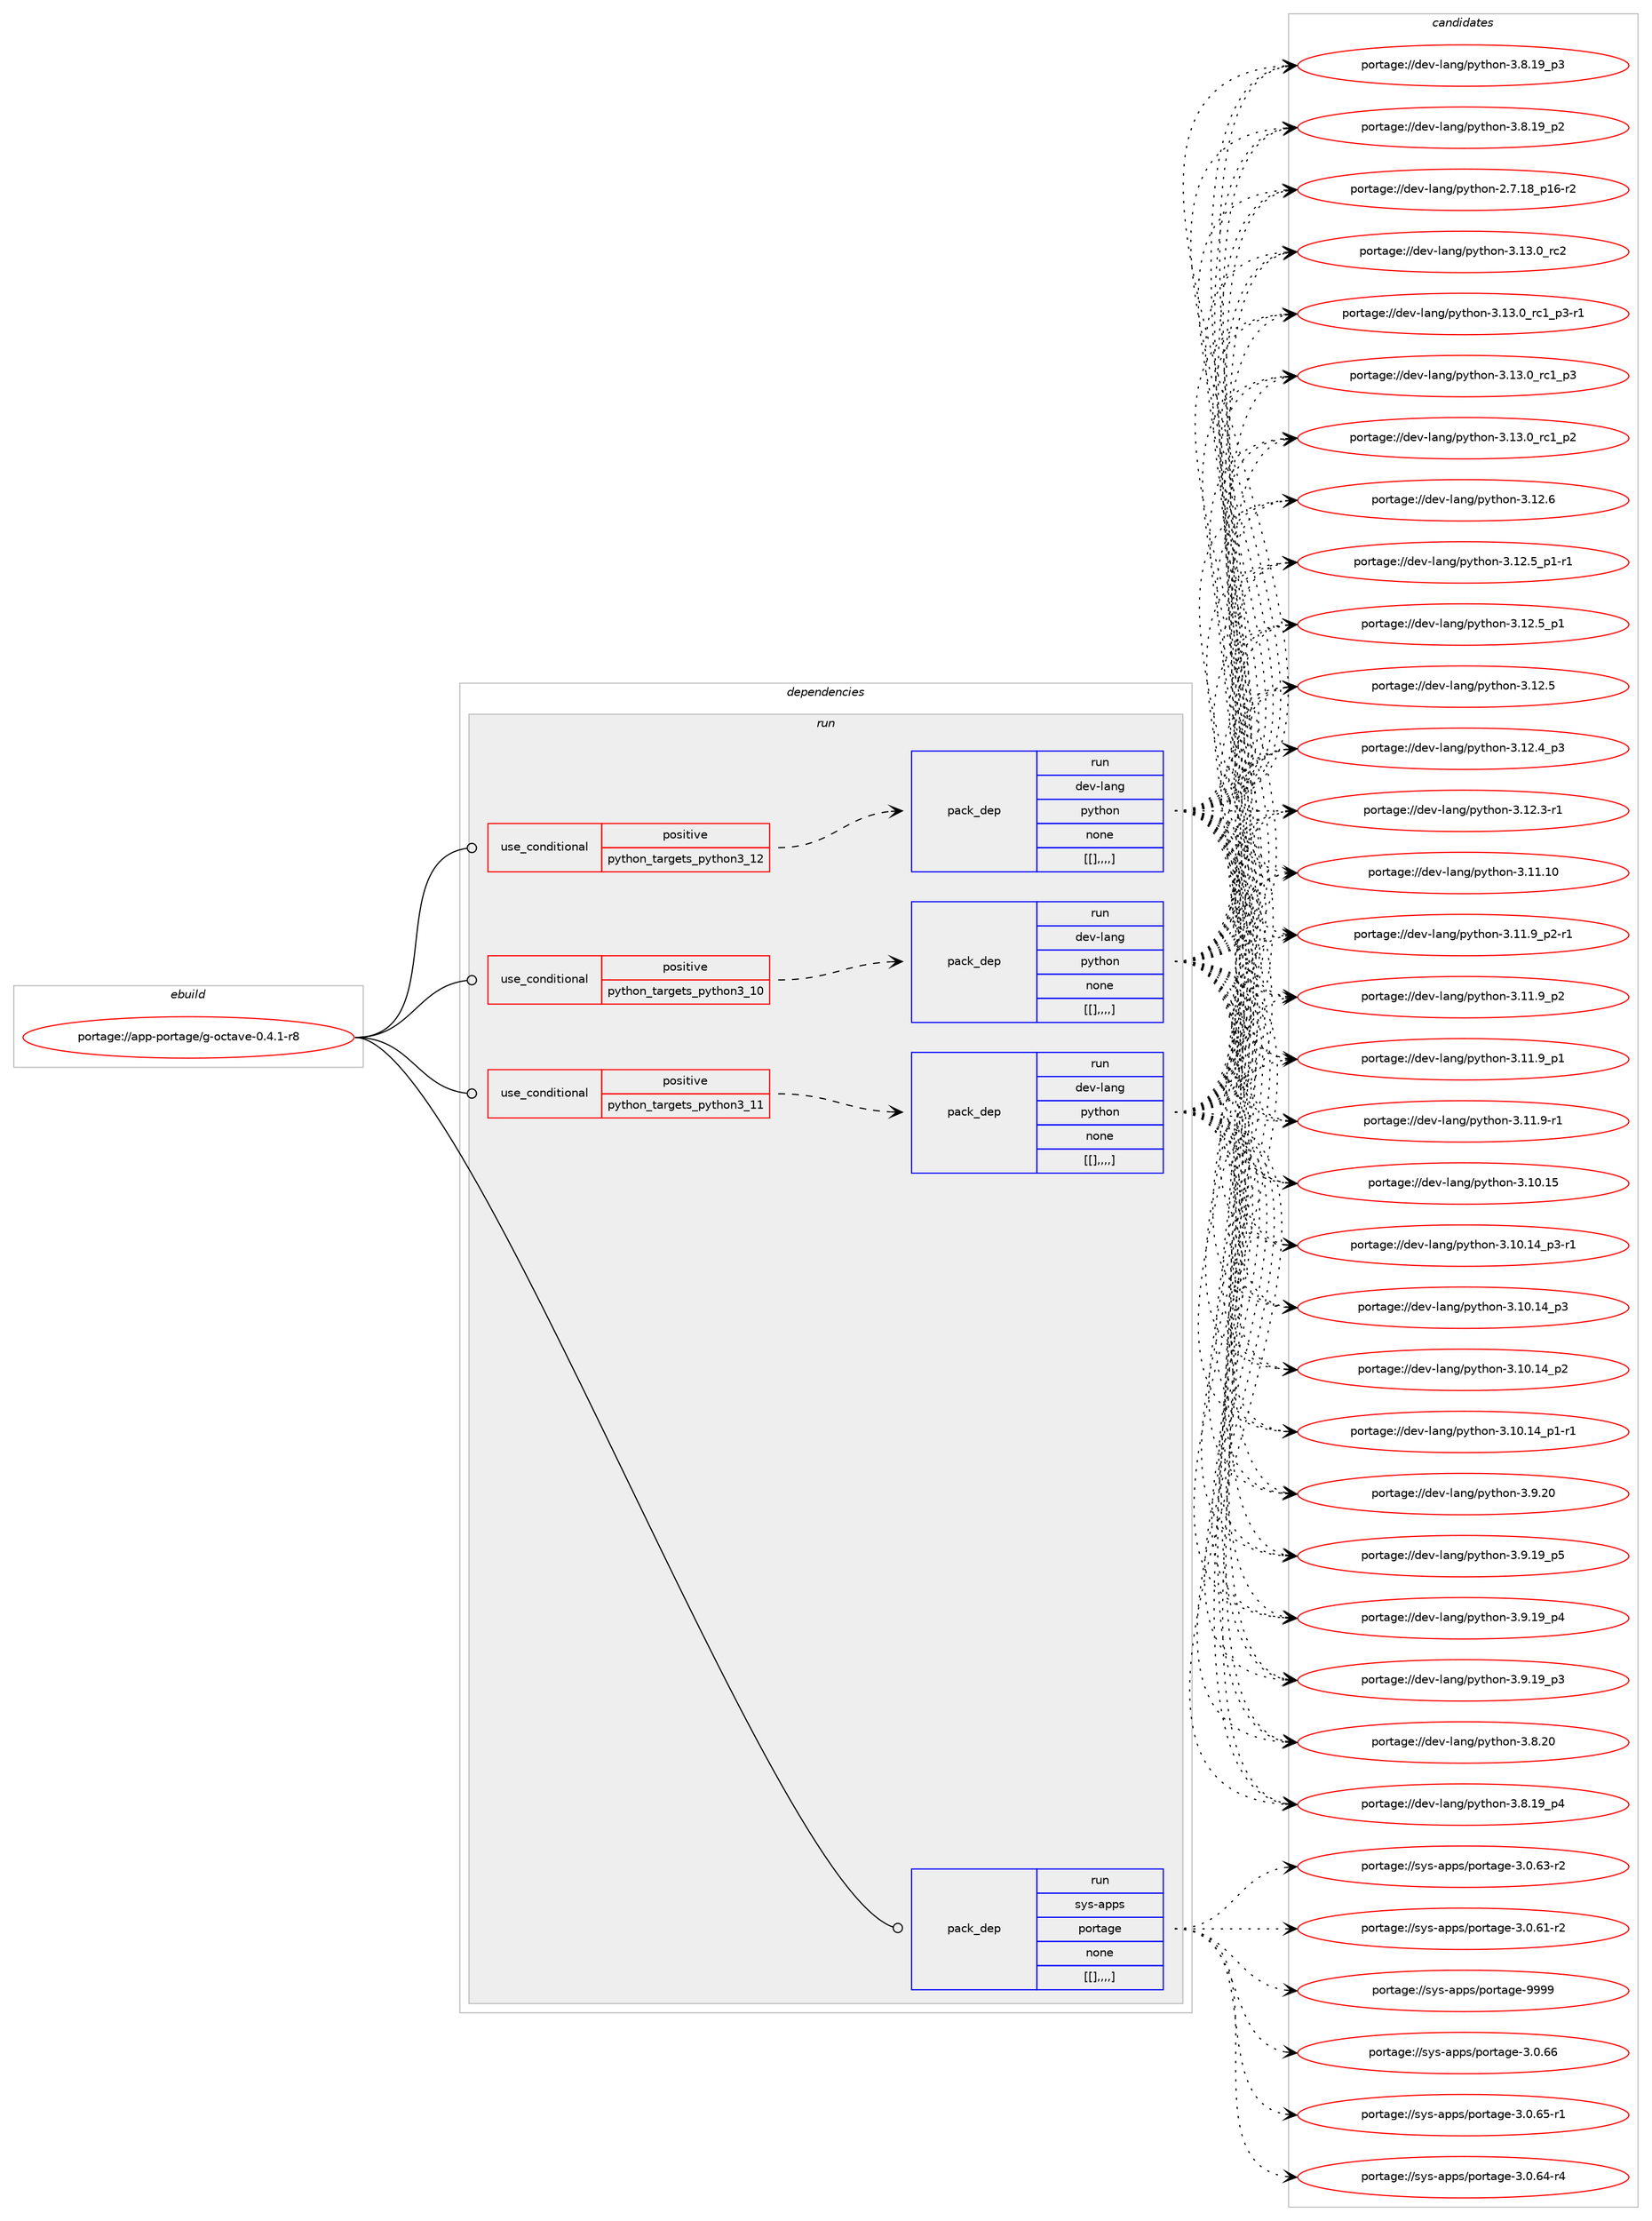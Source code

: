 digraph prolog {

# *************
# Graph options
# *************

newrank=true;
concentrate=true;
compound=true;
graph [rankdir=LR,fontname=Helvetica,fontsize=10,ranksep=1.5];#, ranksep=2.5, nodesep=0.2];
edge  [arrowhead=vee];
node  [fontname=Helvetica,fontsize=10];

# **********
# The ebuild
# **********

subgraph cluster_leftcol {
color=gray;
label=<<i>ebuild</i>>;
id [label="portage://app-portage/g-octave-0.4.1-r8", color=red, width=4, href="../app-portage/g-octave-0.4.1-r8.svg"];
}

# ****************
# The dependencies
# ****************

subgraph cluster_midcol {
color=gray;
label=<<i>dependencies</i>>;
subgraph cluster_compile {
fillcolor="#eeeeee";
style=filled;
label=<<i>compile</i>>;
}
subgraph cluster_compileandrun {
fillcolor="#eeeeee";
style=filled;
label=<<i>compile and run</i>>;
}
subgraph cluster_run {
fillcolor="#eeeeee";
style=filled;
label=<<i>run</i>>;
subgraph cond14195 {
dependency50947 [label=<<TABLE BORDER="0" CELLBORDER="1" CELLSPACING="0" CELLPADDING="4"><TR><TD ROWSPAN="3" CELLPADDING="10">use_conditional</TD></TR><TR><TD>positive</TD></TR><TR><TD>python_targets_python3_10</TD></TR></TABLE>>, shape=none, color=red];
subgraph pack36292 {
dependency50948 [label=<<TABLE BORDER="0" CELLBORDER="1" CELLSPACING="0" CELLPADDING="4" WIDTH="220"><TR><TD ROWSPAN="6" CELLPADDING="30">pack_dep</TD></TR><TR><TD WIDTH="110">run</TD></TR><TR><TD>dev-lang</TD></TR><TR><TD>python</TD></TR><TR><TD>none</TD></TR><TR><TD>[[],,,,]</TD></TR></TABLE>>, shape=none, color=blue];
}
dependency50947:e -> dependency50948:w [weight=20,style="dashed",arrowhead="vee"];
}
id:e -> dependency50947:w [weight=20,style="solid",arrowhead="odot"];
subgraph cond14196 {
dependency50949 [label=<<TABLE BORDER="0" CELLBORDER="1" CELLSPACING="0" CELLPADDING="4"><TR><TD ROWSPAN="3" CELLPADDING="10">use_conditional</TD></TR><TR><TD>positive</TD></TR><TR><TD>python_targets_python3_11</TD></TR></TABLE>>, shape=none, color=red];
subgraph pack36293 {
dependency50950 [label=<<TABLE BORDER="0" CELLBORDER="1" CELLSPACING="0" CELLPADDING="4" WIDTH="220"><TR><TD ROWSPAN="6" CELLPADDING="30">pack_dep</TD></TR><TR><TD WIDTH="110">run</TD></TR><TR><TD>dev-lang</TD></TR><TR><TD>python</TD></TR><TR><TD>none</TD></TR><TR><TD>[[],,,,]</TD></TR></TABLE>>, shape=none, color=blue];
}
dependency50949:e -> dependency50950:w [weight=20,style="dashed",arrowhead="vee"];
}
id:e -> dependency50949:w [weight=20,style="solid",arrowhead="odot"];
subgraph cond14197 {
dependency50951 [label=<<TABLE BORDER="0" CELLBORDER="1" CELLSPACING="0" CELLPADDING="4"><TR><TD ROWSPAN="3" CELLPADDING="10">use_conditional</TD></TR><TR><TD>positive</TD></TR><TR><TD>python_targets_python3_12</TD></TR></TABLE>>, shape=none, color=red];
subgraph pack36294 {
dependency50952 [label=<<TABLE BORDER="0" CELLBORDER="1" CELLSPACING="0" CELLPADDING="4" WIDTH="220"><TR><TD ROWSPAN="6" CELLPADDING="30">pack_dep</TD></TR><TR><TD WIDTH="110">run</TD></TR><TR><TD>dev-lang</TD></TR><TR><TD>python</TD></TR><TR><TD>none</TD></TR><TR><TD>[[],,,,]</TD></TR></TABLE>>, shape=none, color=blue];
}
dependency50951:e -> dependency50952:w [weight=20,style="dashed",arrowhead="vee"];
}
id:e -> dependency50951:w [weight=20,style="solid",arrowhead="odot"];
subgraph pack36295 {
dependency50953 [label=<<TABLE BORDER="0" CELLBORDER="1" CELLSPACING="0" CELLPADDING="4" WIDTH="220"><TR><TD ROWSPAN="6" CELLPADDING="30">pack_dep</TD></TR><TR><TD WIDTH="110">run</TD></TR><TR><TD>sys-apps</TD></TR><TR><TD>portage</TD></TR><TR><TD>none</TD></TR><TR><TD>[[],,,,]</TD></TR></TABLE>>, shape=none, color=blue];
}
id:e -> dependency50953:w [weight=20,style="solid",arrowhead="odot"];
}
}

# **************
# The candidates
# **************

subgraph cluster_choices {
rank=same;
color=gray;
label=<<i>candidates</i>>;

subgraph choice36292 {
color=black;
nodesep=1;
choice10010111845108971101034711212111610411111045514649514648951149950 [label="portage://dev-lang/python-3.13.0_rc2", color=red, width=4,href="../dev-lang/python-3.13.0_rc2.svg"];
choice1001011184510897110103471121211161041111104551464951464895114994995112514511449 [label="portage://dev-lang/python-3.13.0_rc1_p3-r1", color=red, width=4,href="../dev-lang/python-3.13.0_rc1_p3-r1.svg"];
choice100101118451089711010347112121116104111110455146495146489511499499511251 [label="portage://dev-lang/python-3.13.0_rc1_p3", color=red, width=4,href="../dev-lang/python-3.13.0_rc1_p3.svg"];
choice100101118451089711010347112121116104111110455146495146489511499499511250 [label="portage://dev-lang/python-3.13.0_rc1_p2", color=red, width=4,href="../dev-lang/python-3.13.0_rc1_p2.svg"];
choice10010111845108971101034711212111610411111045514649504654 [label="portage://dev-lang/python-3.12.6", color=red, width=4,href="../dev-lang/python-3.12.6.svg"];
choice1001011184510897110103471121211161041111104551464950465395112494511449 [label="portage://dev-lang/python-3.12.5_p1-r1", color=red, width=4,href="../dev-lang/python-3.12.5_p1-r1.svg"];
choice100101118451089711010347112121116104111110455146495046539511249 [label="portage://dev-lang/python-3.12.5_p1", color=red, width=4,href="../dev-lang/python-3.12.5_p1.svg"];
choice10010111845108971101034711212111610411111045514649504653 [label="portage://dev-lang/python-3.12.5", color=red, width=4,href="../dev-lang/python-3.12.5.svg"];
choice100101118451089711010347112121116104111110455146495046529511251 [label="portage://dev-lang/python-3.12.4_p3", color=red, width=4,href="../dev-lang/python-3.12.4_p3.svg"];
choice100101118451089711010347112121116104111110455146495046514511449 [label="portage://dev-lang/python-3.12.3-r1", color=red, width=4,href="../dev-lang/python-3.12.3-r1.svg"];
choice1001011184510897110103471121211161041111104551464949464948 [label="portage://dev-lang/python-3.11.10", color=red, width=4,href="../dev-lang/python-3.11.10.svg"];
choice1001011184510897110103471121211161041111104551464949465795112504511449 [label="portage://dev-lang/python-3.11.9_p2-r1", color=red, width=4,href="../dev-lang/python-3.11.9_p2-r1.svg"];
choice100101118451089711010347112121116104111110455146494946579511250 [label="portage://dev-lang/python-3.11.9_p2", color=red, width=4,href="../dev-lang/python-3.11.9_p2.svg"];
choice100101118451089711010347112121116104111110455146494946579511249 [label="portage://dev-lang/python-3.11.9_p1", color=red, width=4,href="../dev-lang/python-3.11.9_p1.svg"];
choice100101118451089711010347112121116104111110455146494946574511449 [label="portage://dev-lang/python-3.11.9-r1", color=red, width=4,href="../dev-lang/python-3.11.9-r1.svg"];
choice1001011184510897110103471121211161041111104551464948464953 [label="portage://dev-lang/python-3.10.15", color=red, width=4,href="../dev-lang/python-3.10.15.svg"];
choice100101118451089711010347112121116104111110455146494846495295112514511449 [label="portage://dev-lang/python-3.10.14_p3-r1", color=red, width=4,href="../dev-lang/python-3.10.14_p3-r1.svg"];
choice10010111845108971101034711212111610411111045514649484649529511251 [label="portage://dev-lang/python-3.10.14_p3", color=red, width=4,href="../dev-lang/python-3.10.14_p3.svg"];
choice10010111845108971101034711212111610411111045514649484649529511250 [label="portage://dev-lang/python-3.10.14_p2", color=red, width=4,href="../dev-lang/python-3.10.14_p2.svg"];
choice100101118451089711010347112121116104111110455146494846495295112494511449 [label="portage://dev-lang/python-3.10.14_p1-r1", color=red, width=4,href="../dev-lang/python-3.10.14_p1-r1.svg"];
choice10010111845108971101034711212111610411111045514657465048 [label="portage://dev-lang/python-3.9.20", color=red, width=4,href="../dev-lang/python-3.9.20.svg"];
choice100101118451089711010347112121116104111110455146574649579511253 [label="portage://dev-lang/python-3.9.19_p5", color=red, width=4,href="../dev-lang/python-3.9.19_p5.svg"];
choice100101118451089711010347112121116104111110455146574649579511252 [label="portage://dev-lang/python-3.9.19_p4", color=red, width=4,href="../dev-lang/python-3.9.19_p4.svg"];
choice100101118451089711010347112121116104111110455146574649579511251 [label="portage://dev-lang/python-3.9.19_p3", color=red, width=4,href="../dev-lang/python-3.9.19_p3.svg"];
choice10010111845108971101034711212111610411111045514656465048 [label="portage://dev-lang/python-3.8.20", color=red, width=4,href="../dev-lang/python-3.8.20.svg"];
choice100101118451089711010347112121116104111110455146564649579511252 [label="portage://dev-lang/python-3.8.19_p4", color=red, width=4,href="../dev-lang/python-3.8.19_p4.svg"];
choice100101118451089711010347112121116104111110455146564649579511251 [label="portage://dev-lang/python-3.8.19_p3", color=red, width=4,href="../dev-lang/python-3.8.19_p3.svg"];
choice100101118451089711010347112121116104111110455146564649579511250 [label="portage://dev-lang/python-3.8.19_p2", color=red, width=4,href="../dev-lang/python-3.8.19_p2.svg"];
choice100101118451089711010347112121116104111110455046554649569511249544511450 [label="portage://dev-lang/python-2.7.18_p16-r2", color=red, width=4,href="../dev-lang/python-2.7.18_p16-r2.svg"];
dependency50948:e -> choice10010111845108971101034711212111610411111045514649514648951149950:w [style=dotted,weight="100"];
dependency50948:e -> choice1001011184510897110103471121211161041111104551464951464895114994995112514511449:w [style=dotted,weight="100"];
dependency50948:e -> choice100101118451089711010347112121116104111110455146495146489511499499511251:w [style=dotted,weight="100"];
dependency50948:e -> choice100101118451089711010347112121116104111110455146495146489511499499511250:w [style=dotted,weight="100"];
dependency50948:e -> choice10010111845108971101034711212111610411111045514649504654:w [style=dotted,weight="100"];
dependency50948:e -> choice1001011184510897110103471121211161041111104551464950465395112494511449:w [style=dotted,weight="100"];
dependency50948:e -> choice100101118451089711010347112121116104111110455146495046539511249:w [style=dotted,weight="100"];
dependency50948:e -> choice10010111845108971101034711212111610411111045514649504653:w [style=dotted,weight="100"];
dependency50948:e -> choice100101118451089711010347112121116104111110455146495046529511251:w [style=dotted,weight="100"];
dependency50948:e -> choice100101118451089711010347112121116104111110455146495046514511449:w [style=dotted,weight="100"];
dependency50948:e -> choice1001011184510897110103471121211161041111104551464949464948:w [style=dotted,weight="100"];
dependency50948:e -> choice1001011184510897110103471121211161041111104551464949465795112504511449:w [style=dotted,weight="100"];
dependency50948:e -> choice100101118451089711010347112121116104111110455146494946579511250:w [style=dotted,weight="100"];
dependency50948:e -> choice100101118451089711010347112121116104111110455146494946579511249:w [style=dotted,weight="100"];
dependency50948:e -> choice100101118451089711010347112121116104111110455146494946574511449:w [style=dotted,weight="100"];
dependency50948:e -> choice1001011184510897110103471121211161041111104551464948464953:w [style=dotted,weight="100"];
dependency50948:e -> choice100101118451089711010347112121116104111110455146494846495295112514511449:w [style=dotted,weight="100"];
dependency50948:e -> choice10010111845108971101034711212111610411111045514649484649529511251:w [style=dotted,weight="100"];
dependency50948:e -> choice10010111845108971101034711212111610411111045514649484649529511250:w [style=dotted,weight="100"];
dependency50948:e -> choice100101118451089711010347112121116104111110455146494846495295112494511449:w [style=dotted,weight="100"];
dependency50948:e -> choice10010111845108971101034711212111610411111045514657465048:w [style=dotted,weight="100"];
dependency50948:e -> choice100101118451089711010347112121116104111110455146574649579511253:w [style=dotted,weight="100"];
dependency50948:e -> choice100101118451089711010347112121116104111110455146574649579511252:w [style=dotted,weight="100"];
dependency50948:e -> choice100101118451089711010347112121116104111110455146574649579511251:w [style=dotted,weight="100"];
dependency50948:e -> choice10010111845108971101034711212111610411111045514656465048:w [style=dotted,weight="100"];
dependency50948:e -> choice100101118451089711010347112121116104111110455146564649579511252:w [style=dotted,weight="100"];
dependency50948:e -> choice100101118451089711010347112121116104111110455146564649579511251:w [style=dotted,weight="100"];
dependency50948:e -> choice100101118451089711010347112121116104111110455146564649579511250:w [style=dotted,weight="100"];
dependency50948:e -> choice100101118451089711010347112121116104111110455046554649569511249544511450:w [style=dotted,weight="100"];
}
subgraph choice36293 {
color=black;
nodesep=1;
choice10010111845108971101034711212111610411111045514649514648951149950 [label="portage://dev-lang/python-3.13.0_rc2", color=red, width=4,href="../dev-lang/python-3.13.0_rc2.svg"];
choice1001011184510897110103471121211161041111104551464951464895114994995112514511449 [label="portage://dev-lang/python-3.13.0_rc1_p3-r1", color=red, width=4,href="../dev-lang/python-3.13.0_rc1_p3-r1.svg"];
choice100101118451089711010347112121116104111110455146495146489511499499511251 [label="portage://dev-lang/python-3.13.0_rc1_p3", color=red, width=4,href="../dev-lang/python-3.13.0_rc1_p3.svg"];
choice100101118451089711010347112121116104111110455146495146489511499499511250 [label="portage://dev-lang/python-3.13.0_rc1_p2", color=red, width=4,href="../dev-lang/python-3.13.0_rc1_p2.svg"];
choice10010111845108971101034711212111610411111045514649504654 [label="portage://dev-lang/python-3.12.6", color=red, width=4,href="../dev-lang/python-3.12.6.svg"];
choice1001011184510897110103471121211161041111104551464950465395112494511449 [label="portage://dev-lang/python-3.12.5_p1-r1", color=red, width=4,href="../dev-lang/python-3.12.5_p1-r1.svg"];
choice100101118451089711010347112121116104111110455146495046539511249 [label="portage://dev-lang/python-3.12.5_p1", color=red, width=4,href="../dev-lang/python-3.12.5_p1.svg"];
choice10010111845108971101034711212111610411111045514649504653 [label="portage://dev-lang/python-3.12.5", color=red, width=4,href="../dev-lang/python-3.12.5.svg"];
choice100101118451089711010347112121116104111110455146495046529511251 [label="portage://dev-lang/python-3.12.4_p3", color=red, width=4,href="../dev-lang/python-3.12.4_p3.svg"];
choice100101118451089711010347112121116104111110455146495046514511449 [label="portage://dev-lang/python-3.12.3-r1", color=red, width=4,href="../dev-lang/python-3.12.3-r1.svg"];
choice1001011184510897110103471121211161041111104551464949464948 [label="portage://dev-lang/python-3.11.10", color=red, width=4,href="../dev-lang/python-3.11.10.svg"];
choice1001011184510897110103471121211161041111104551464949465795112504511449 [label="portage://dev-lang/python-3.11.9_p2-r1", color=red, width=4,href="../dev-lang/python-3.11.9_p2-r1.svg"];
choice100101118451089711010347112121116104111110455146494946579511250 [label="portage://dev-lang/python-3.11.9_p2", color=red, width=4,href="../dev-lang/python-3.11.9_p2.svg"];
choice100101118451089711010347112121116104111110455146494946579511249 [label="portage://dev-lang/python-3.11.9_p1", color=red, width=4,href="../dev-lang/python-3.11.9_p1.svg"];
choice100101118451089711010347112121116104111110455146494946574511449 [label="portage://dev-lang/python-3.11.9-r1", color=red, width=4,href="../dev-lang/python-3.11.9-r1.svg"];
choice1001011184510897110103471121211161041111104551464948464953 [label="portage://dev-lang/python-3.10.15", color=red, width=4,href="../dev-lang/python-3.10.15.svg"];
choice100101118451089711010347112121116104111110455146494846495295112514511449 [label="portage://dev-lang/python-3.10.14_p3-r1", color=red, width=4,href="../dev-lang/python-3.10.14_p3-r1.svg"];
choice10010111845108971101034711212111610411111045514649484649529511251 [label="portage://dev-lang/python-3.10.14_p3", color=red, width=4,href="../dev-lang/python-3.10.14_p3.svg"];
choice10010111845108971101034711212111610411111045514649484649529511250 [label="portage://dev-lang/python-3.10.14_p2", color=red, width=4,href="../dev-lang/python-3.10.14_p2.svg"];
choice100101118451089711010347112121116104111110455146494846495295112494511449 [label="portage://dev-lang/python-3.10.14_p1-r1", color=red, width=4,href="../dev-lang/python-3.10.14_p1-r1.svg"];
choice10010111845108971101034711212111610411111045514657465048 [label="portage://dev-lang/python-3.9.20", color=red, width=4,href="../dev-lang/python-3.9.20.svg"];
choice100101118451089711010347112121116104111110455146574649579511253 [label="portage://dev-lang/python-3.9.19_p5", color=red, width=4,href="../dev-lang/python-3.9.19_p5.svg"];
choice100101118451089711010347112121116104111110455146574649579511252 [label="portage://dev-lang/python-3.9.19_p4", color=red, width=4,href="../dev-lang/python-3.9.19_p4.svg"];
choice100101118451089711010347112121116104111110455146574649579511251 [label="portage://dev-lang/python-3.9.19_p3", color=red, width=4,href="../dev-lang/python-3.9.19_p3.svg"];
choice10010111845108971101034711212111610411111045514656465048 [label="portage://dev-lang/python-3.8.20", color=red, width=4,href="../dev-lang/python-3.8.20.svg"];
choice100101118451089711010347112121116104111110455146564649579511252 [label="portage://dev-lang/python-3.8.19_p4", color=red, width=4,href="../dev-lang/python-3.8.19_p4.svg"];
choice100101118451089711010347112121116104111110455146564649579511251 [label="portage://dev-lang/python-3.8.19_p3", color=red, width=4,href="../dev-lang/python-3.8.19_p3.svg"];
choice100101118451089711010347112121116104111110455146564649579511250 [label="portage://dev-lang/python-3.8.19_p2", color=red, width=4,href="../dev-lang/python-3.8.19_p2.svg"];
choice100101118451089711010347112121116104111110455046554649569511249544511450 [label="portage://dev-lang/python-2.7.18_p16-r2", color=red, width=4,href="../dev-lang/python-2.7.18_p16-r2.svg"];
dependency50950:e -> choice10010111845108971101034711212111610411111045514649514648951149950:w [style=dotted,weight="100"];
dependency50950:e -> choice1001011184510897110103471121211161041111104551464951464895114994995112514511449:w [style=dotted,weight="100"];
dependency50950:e -> choice100101118451089711010347112121116104111110455146495146489511499499511251:w [style=dotted,weight="100"];
dependency50950:e -> choice100101118451089711010347112121116104111110455146495146489511499499511250:w [style=dotted,weight="100"];
dependency50950:e -> choice10010111845108971101034711212111610411111045514649504654:w [style=dotted,weight="100"];
dependency50950:e -> choice1001011184510897110103471121211161041111104551464950465395112494511449:w [style=dotted,weight="100"];
dependency50950:e -> choice100101118451089711010347112121116104111110455146495046539511249:w [style=dotted,weight="100"];
dependency50950:e -> choice10010111845108971101034711212111610411111045514649504653:w [style=dotted,weight="100"];
dependency50950:e -> choice100101118451089711010347112121116104111110455146495046529511251:w [style=dotted,weight="100"];
dependency50950:e -> choice100101118451089711010347112121116104111110455146495046514511449:w [style=dotted,weight="100"];
dependency50950:e -> choice1001011184510897110103471121211161041111104551464949464948:w [style=dotted,weight="100"];
dependency50950:e -> choice1001011184510897110103471121211161041111104551464949465795112504511449:w [style=dotted,weight="100"];
dependency50950:e -> choice100101118451089711010347112121116104111110455146494946579511250:w [style=dotted,weight="100"];
dependency50950:e -> choice100101118451089711010347112121116104111110455146494946579511249:w [style=dotted,weight="100"];
dependency50950:e -> choice100101118451089711010347112121116104111110455146494946574511449:w [style=dotted,weight="100"];
dependency50950:e -> choice1001011184510897110103471121211161041111104551464948464953:w [style=dotted,weight="100"];
dependency50950:e -> choice100101118451089711010347112121116104111110455146494846495295112514511449:w [style=dotted,weight="100"];
dependency50950:e -> choice10010111845108971101034711212111610411111045514649484649529511251:w [style=dotted,weight="100"];
dependency50950:e -> choice10010111845108971101034711212111610411111045514649484649529511250:w [style=dotted,weight="100"];
dependency50950:e -> choice100101118451089711010347112121116104111110455146494846495295112494511449:w [style=dotted,weight="100"];
dependency50950:e -> choice10010111845108971101034711212111610411111045514657465048:w [style=dotted,weight="100"];
dependency50950:e -> choice100101118451089711010347112121116104111110455146574649579511253:w [style=dotted,weight="100"];
dependency50950:e -> choice100101118451089711010347112121116104111110455146574649579511252:w [style=dotted,weight="100"];
dependency50950:e -> choice100101118451089711010347112121116104111110455146574649579511251:w [style=dotted,weight="100"];
dependency50950:e -> choice10010111845108971101034711212111610411111045514656465048:w [style=dotted,weight="100"];
dependency50950:e -> choice100101118451089711010347112121116104111110455146564649579511252:w [style=dotted,weight="100"];
dependency50950:e -> choice100101118451089711010347112121116104111110455146564649579511251:w [style=dotted,weight="100"];
dependency50950:e -> choice100101118451089711010347112121116104111110455146564649579511250:w [style=dotted,weight="100"];
dependency50950:e -> choice100101118451089711010347112121116104111110455046554649569511249544511450:w [style=dotted,weight="100"];
}
subgraph choice36294 {
color=black;
nodesep=1;
choice10010111845108971101034711212111610411111045514649514648951149950 [label="portage://dev-lang/python-3.13.0_rc2", color=red, width=4,href="../dev-lang/python-3.13.0_rc2.svg"];
choice1001011184510897110103471121211161041111104551464951464895114994995112514511449 [label="portage://dev-lang/python-3.13.0_rc1_p3-r1", color=red, width=4,href="../dev-lang/python-3.13.0_rc1_p3-r1.svg"];
choice100101118451089711010347112121116104111110455146495146489511499499511251 [label="portage://dev-lang/python-3.13.0_rc1_p3", color=red, width=4,href="../dev-lang/python-3.13.0_rc1_p3.svg"];
choice100101118451089711010347112121116104111110455146495146489511499499511250 [label="portage://dev-lang/python-3.13.0_rc1_p2", color=red, width=4,href="../dev-lang/python-3.13.0_rc1_p2.svg"];
choice10010111845108971101034711212111610411111045514649504654 [label="portage://dev-lang/python-3.12.6", color=red, width=4,href="../dev-lang/python-3.12.6.svg"];
choice1001011184510897110103471121211161041111104551464950465395112494511449 [label="portage://dev-lang/python-3.12.5_p1-r1", color=red, width=4,href="../dev-lang/python-3.12.5_p1-r1.svg"];
choice100101118451089711010347112121116104111110455146495046539511249 [label="portage://dev-lang/python-3.12.5_p1", color=red, width=4,href="../dev-lang/python-3.12.5_p1.svg"];
choice10010111845108971101034711212111610411111045514649504653 [label="portage://dev-lang/python-3.12.5", color=red, width=4,href="../dev-lang/python-3.12.5.svg"];
choice100101118451089711010347112121116104111110455146495046529511251 [label="portage://dev-lang/python-3.12.4_p3", color=red, width=4,href="../dev-lang/python-3.12.4_p3.svg"];
choice100101118451089711010347112121116104111110455146495046514511449 [label="portage://dev-lang/python-3.12.3-r1", color=red, width=4,href="../dev-lang/python-3.12.3-r1.svg"];
choice1001011184510897110103471121211161041111104551464949464948 [label="portage://dev-lang/python-3.11.10", color=red, width=4,href="../dev-lang/python-3.11.10.svg"];
choice1001011184510897110103471121211161041111104551464949465795112504511449 [label="portage://dev-lang/python-3.11.9_p2-r1", color=red, width=4,href="../dev-lang/python-3.11.9_p2-r1.svg"];
choice100101118451089711010347112121116104111110455146494946579511250 [label="portage://dev-lang/python-3.11.9_p2", color=red, width=4,href="../dev-lang/python-3.11.9_p2.svg"];
choice100101118451089711010347112121116104111110455146494946579511249 [label="portage://dev-lang/python-3.11.9_p1", color=red, width=4,href="../dev-lang/python-3.11.9_p1.svg"];
choice100101118451089711010347112121116104111110455146494946574511449 [label="portage://dev-lang/python-3.11.9-r1", color=red, width=4,href="../dev-lang/python-3.11.9-r1.svg"];
choice1001011184510897110103471121211161041111104551464948464953 [label="portage://dev-lang/python-3.10.15", color=red, width=4,href="../dev-lang/python-3.10.15.svg"];
choice100101118451089711010347112121116104111110455146494846495295112514511449 [label="portage://dev-lang/python-3.10.14_p3-r1", color=red, width=4,href="../dev-lang/python-3.10.14_p3-r1.svg"];
choice10010111845108971101034711212111610411111045514649484649529511251 [label="portage://dev-lang/python-3.10.14_p3", color=red, width=4,href="../dev-lang/python-3.10.14_p3.svg"];
choice10010111845108971101034711212111610411111045514649484649529511250 [label="portage://dev-lang/python-3.10.14_p2", color=red, width=4,href="../dev-lang/python-3.10.14_p2.svg"];
choice100101118451089711010347112121116104111110455146494846495295112494511449 [label="portage://dev-lang/python-3.10.14_p1-r1", color=red, width=4,href="../dev-lang/python-3.10.14_p1-r1.svg"];
choice10010111845108971101034711212111610411111045514657465048 [label="portage://dev-lang/python-3.9.20", color=red, width=4,href="../dev-lang/python-3.9.20.svg"];
choice100101118451089711010347112121116104111110455146574649579511253 [label="portage://dev-lang/python-3.9.19_p5", color=red, width=4,href="../dev-lang/python-3.9.19_p5.svg"];
choice100101118451089711010347112121116104111110455146574649579511252 [label="portage://dev-lang/python-3.9.19_p4", color=red, width=4,href="../dev-lang/python-3.9.19_p4.svg"];
choice100101118451089711010347112121116104111110455146574649579511251 [label="portage://dev-lang/python-3.9.19_p3", color=red, width=4,href="../dev-lang/python-3.9.19_p3.svg"];
choice10010111845108971101034711212111610411111045514656465048 [label="portage://dev-lang/python-3.8.20", color=red, width=4,href="../dev-lang/python-3.8.20.svg"];
choice100101118451089711010347112121116104111110455146564649579511252 [label="portage://dev-lang/python-3.8.19_p4", color=red, width=4,href="../dev-lang/python-3.8.19_p4.svg"];
choice100101118451089711010347112121116104111110455146564649579511251 [label="portage://dev-lang/python-3.8.19_p3", color=red, width=4,href="../dev-lang/python-3.8.19_p3.svg"];
choice100101118451089711010347112121116104111110455146564649579511250 [label="portage://dev-lang/python-3.8.19_p2", color=red, width=4,href="../dev-lang/python-3.8.19_p2.svg"];
choice100101118451089711010347112121116104111110455046554649569511249544511450 [label="portage://dev-lang/python-2.7.18_p16-r2", color=red, width=4,href="../dev-lang/python-2.7.18_p16-r2.svg"];
dependency50952:e -> choice10010111845108971101034711212111610411111045514649514648951149950:w [style=dotted,weight="100"];
dependency50952:e -> choice1001011184510897110103471121211161041111104551464951464895114994995112514511449:w [style=dotted,weight="100"];
dependency50952:e -> choice100101118451089711010347112121116104111110455146495146489511499499511251:w [style=dotted,weight="100"];
dependency50952:e -> choice100101118451089711010347112121116104111110455146495146489511499499511250:w [style=dotted,weight="100"];
dependency50952:e -> choice10010111845108971101034711212111610411111045514649504654:w [style=dotted,weight="100"];
dependency50952:e -> choice1001011184510897110103471121211161041111104551464950465395112494511449:w [style=dotted,weight="100"];
dependency50952:e -> choice100101118451089711010347112121116104111110455146495046539511249:w [style=dotted,weight="100"];
dependency50952:e -> choice10010111845108971101034711212111610411111045514649504653:w [style=dotted,weight="100"];
dependency50952:e -> choice100101118451089711010347112121116104111110455146495046529511251:w [style=dotted,weight="100"];
dependency50952:e -> choice100101118451089711010347112121116104111110455146495046514511449:w [style=dotted,weight="100"];
dependency50952:e -> choice1001011184510897110103471121211161041111104551464949464948:w [style=dotted,weight="100"];
dependency50952:e -> choice1001011184510897110103471121211161041111104551464949465795112504511449:w [style=dotted,weight="100"];
dependency50952:e -> choice100101118451089711010347112121116104111110455146494946579511250:w [style=dotted,weight="100"];
dependency50952:e -> choice100101118451089711010347112121116104111110455146494946579511249:w [style=dotted,weight="100"];
dependency50952:e -> choice100101118451089711010347112121116104111110455146494946574511449:w [style=dotted,weight="100"];
dependency50952:e -> choice1001011184510897110103471121211161041111104551464948464953:w [style=dotted,weight="100"];
dependency50952:e -> choice100101118451089711010347112121116104111110455146494846495295112514511449:w [style=dotted,weight="100"];
dependency50952:e -> choice10010111845108971101034711212111610411111045514649484649529511251:w [style=dotted,weight="100"];
dependency50952:e -> choice10010111845108971101034711212111610411111045514649484649529511250:w [style=dotted,weight="100"];
dependency50952:e -> choice100101118451089711010347112121116104111110455146494846495295112494511449:w [style=dotted,weight="100"];
dependency50952:e -> choice10010111845108971101034711212111610411111045514657465048:w [style=dotted,weight="100"];
dependency50952:e -> choice100101118451089711010347112121116104111110455146574649579511253:w [style=dotted,weight="100"];
dependency50952:e -> choice100101118451089711010347112121116104111110455146574649579511252:w [style=dotted,weight="100"];
dependency50952:e -> choice100101118451089711010347112121116104111110455146574649579511251:w [style=dotted,weight="100"];
dependency50952:e -> choice10010111845108971101034711212111610411111045514656465048:w [style=dotted,weight="100"];
dependency50952:e -> choice100101118451089711010347112121116104111110455146564649579511252:w [style=dotted,weight="100"];
dependency50952:e -> choice100101118451089711010347112121116104111110455146564649579511251:w [style=dotted,weight="100"];
dependency50952:e -> choice100101118451089711010347112121116104111110455146564649579511250:w [style=dotted,weight="100"];
dependency50952:e -> choice100101118451089711010347112121116104111110455046554649569511249544511450:w [style=dotted,weight="100"];
}
subgraph choice36295 {
color=black;
nodesep=1;
choice115121115459711211211547112111114116971031014557575757 [label="portage://sys-apps/portage-9999", color=red, width=4,href="../sys-apps/portage-9999.svg"];
choice1151211154597112112115471121111141169710310145514648465454 [label="portage://sys-apps/portage-3.0.66", color=red, width=4,href="../sys-apps/portage-3.0.66.svg"];
choice11512111545971121121154711211111411697103101455146484654534511449 [label="portage://sys-apps/portage-3.0.65-r1", color=red, width=4,href="../sys-apps/portage-3.0.65-r1.svg"];
choice11512111545971121121154711211111411697103101455146484654524511452 [label="portage://sys-apps/portage-3.0.64-r4", color=red, width=4,href="../sys-apps/portage-3.0.64-r4.svg"];
choice11512111545971121121154711211111411697103101455146484654514511450 [label="portage://sys-apps/portage-3.0.63-r2", color=red, width=4,href="../sys-apps/portage-3.0.63-r2.svg"];
choice11512111545971121121154711211111411697103101455146484654494511450 [label="portage://sys-apps/portage-3.0.61-r2", color=red, width=4,href="../sys-apps/portage-3.0.61-r2.svg"];
dependency50953:e -> choice115121115459711211211547112111114116971031014557575757:w [style=dotted,weight="100"];
dependency50953:e -> choice1151211154597112112115471121111141169710310145514648465454:w [style=dotted,weight="100"];
dependency50953:e -> choice11512111545971121121154711211111411697103101455146484654534511449:w [style=dotted,weight="100"];
dependency50953:e -> choice11512111545971121121154711211111411697103101455146484654524511452:w [style=dotted,weight="100"];
dependency50953:e -> choice11512111545971121121154711211111411697103101455146484654514511450:w [style=dotted,weight="100"];
dependency50953:e -> choice11512111545971121121154711211111411697103101455146484654494511450:w [style=dotted,weight="100"];
}
}

}
